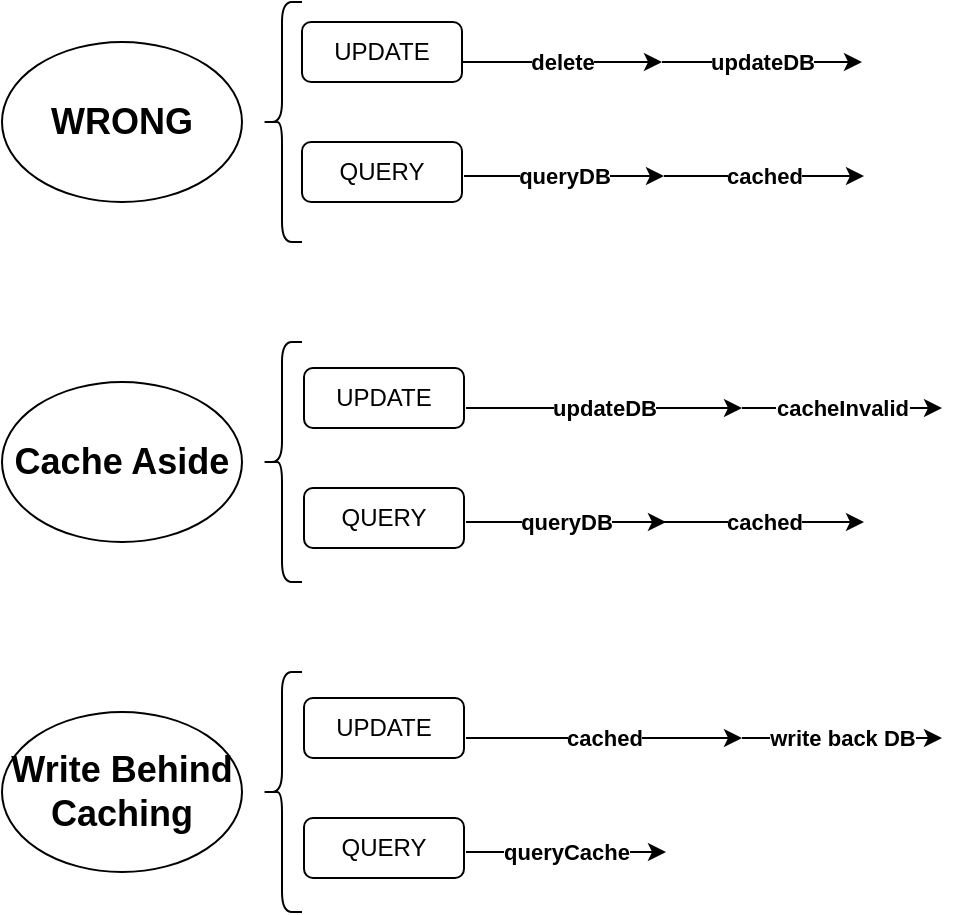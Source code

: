<mxfile version="17.4.6" type="github">
  <diagram id="ndczZ9Gy_RNmTej-U90v" name="第 1 页">
    <mxGraphModel dx="2417" dy="706" grid="1" gridSize="10" guides="1" tooltips="1" connect="1" arrows="1" fold="1" page="1" pageScale="1" pageWidth="827" pageHeight="1169" math="0" shadow="0">
      <root>
        <mxCell id="0" />
        <mxCell id="1" parent="0" />
        <mxCell id="prRPrdqXhxJs7oCPrpRs-13" value="delte" style="endArrow=classic;html=1;rounded=0;" parent="1" edge="1">
          <mxGeometry relative="1" as="geometry">
            <mxPoint x="110" y="80" as="sourcePoint" />
            <mxPoint x="210" y="80" as="targetPoint" />
          </mxGeometry>
        </mxCell>
        <mxCell id="prRPrdqXhxJs7oCPrpRs-14" value="delete" style="edgeLabel;resizable=0;html=1;align=center;verticalAlign=middle;fontStyle=1" parent="prRPrdqXhxJs7oCPrpRs-13" connectable="0" vertex="1">
          <mxGeometry relative="1" as="geometry" />
        </mxCell>
        <mxCell id="prRPrdqXhxJs7oCPrpRs-15" value="updateDB" style="endArrow=classic;html=1;rounded=0;fontStyle=1" parent="1" edge="1">
          <mxGeometry relative="1" as="geometry">
            <mxPoint x="210" y="80" as="sourcePoint" />
            <mxPoint x="310" y="80" as="targetPoint" />
          </mxGeometry>
        </mxCell>
        <mxCell id="prRPrdqXhxJs7oCPrpRs-18" value="" style="endArrow=classic;html=1;rounded=0;" parent="1" edge="1">
          <mxGeometry relative="1" as="geometry">
            <mxPoint x="111" y="137" as="sourcePoint" />
            <mxPoint x="211" y="137" as="targetPoint" />
          </mxGeometry>
        </mxCell>
        <mxCell id="prRPrdqXhxJs7oCPrpRs-19" value="queryDB" style="edgeLabel;resizable=0;html=1;align=center;verticalAlign=middle;fontStyle=1" parent="prRPrdqXhxJs7oCPrpRs-18" connectable="0" vertex="1">
          <mxGeometry relative="1" as="geometry" />
        </mxCell>
        <mxCell id="prRPrdqXhxJs7oCPrpRs-20" value="cached" style="endArrow=classic;html=1;rounded=0;fontStyle=1" parent="1" edge="1">
          <mxGeometry relative="1" as="geometry">
            <mxPoint x="211" y="137" as="sourcePoint" />
            <mxPoint x="311" y="137" as="targetPoint" />
          </mxGeometry>
        </mxCell>
        <mxCell id="prRPrdqXhxJs7oCPrpRs-22" value="UPDATE" style="rounded=1;whiteSpace=wrap;html=1;" parent="1" vertex="1">
          <mxGeometry x="30" y="60" width="80" height="30" as="geometry" />
        </mxCell>
        <mxCell id="prRPrdqXhxJs7oCPrpRs-23" value="QUERY" style="rounded=1;whiteSpace=wrap;html=1;" parent="1" vertex="1">
          <mxGeometry x="30" y="120" width="80" height="30" as="geometry" />
        </mxCell>
        <mxCell id="prRPrdqXhxJs7oCPrpRs-26" value="updateDB" style="endArrow=classic;html=1;rounded=0;fontStyle=1" parent="1" edge="1">
          <mxGeometry relative="1" as="geometry">
            <mxPoint x="112" y="253" as="sourcePoint" />
            <mxPoint x="250" y="253" as="targetPoint" />
          </mxGeometry>
        </mxCell>
        <mxCell id="prRPrdqXhxJs7oCPrpRs-27" value="" style="endArrow=classic;html=1;rounded=0;" parent="1" edge="1">
          <mxGeometry relative="1" as="geometry">
            <mxPoint x="112" y="310" as="sourcePoint" />
            <mxPoint x="212" y="310" as="targetPoint" />
          </mxGeometry>
        </mxCell>
        <mxCell id="prRPrdqXhxJs7oCPrpRs-28" value="queryDB" style="edgeLabel;resizable=0;html=1;align=center;verticalAlign=middle;fontStyle=1" parent="prRPrdqXhxJs7oCPrpRs-27" connectable="0" vertex="1">
          <mxGeometry relative="1" as="geometry" />
        </mxCell>
        <mxCell id="prRPrdqXhxJs7oCPrpRs-29" value="cached" style="endArrow=classic;html=1;rounded=0;fontStyle=1" parent="1" edge="1">
          <mxGeometry relative="1" as="geometry">
            <mxPoint x="211" y="310" as="sourcePoint" />
            <mxPoint x="311" y="310" as="targetPoint" />
          </mxGeometry>
        </mxCell>
        <mxCell id="prRPrdqXhxJs7oCPrpRs-30" value="UPDATE" style="rounded=1;whiteSpace=wrap;html=1;" parent="1" vertex="1">
          <mxGeometry x="31" y="233" width="80" height="30" as="geometry" />
        </mxCell>
        <mxCell id="prRPrdqXhxJs7oCPrpRs-31" value="QUERY" style="rounded=1;whiteSpace=wrap;html=1;" parent="1" vertex="1">
          <mxGeometry x="31" y="293" width="80" height="30" as="geometry" />
        </mxCell>
        <mxCell id="prRPrdqXhxJs7oCPrpRs-33" value="&lt;font style=&quot;font-size: 18px&quot;&gt;Cache Aside&lt;/font&gt;" style="ellipse;whiteSpace=wrap;html=1;fontStyle=1" parent="1" vertex="1">
          <mxGeometry x="-120" y="240" width="120" height="80" as="geometry" />
        </mxCell>
        <mxCell id="prRPrdqXhxJs7oCPrpRs-34" value="" style="shape=curlyBracket;whiteSpace=wrap;html=1;rounded=1;fontSize=18;" parent="1" vertex="1">
          <mxGeometry x="10" y="220" width="20" height="120" as="geometry" />
        </mxCell>
        <mxCell id="prRPrdqXhxJs7oCPrpRs-35" value="&lt;span style=&quot;font-size: 18px&quot;&gt;WRONG&lt;/span&gt;" style="ellipse;whiteSpace=wrap;html=1;fontStyle=1" parent="1" vertex="1">
          <mxGeometry x="-120" y="70" width="120" height="80" as="geometry" />
        </mxCell>
        <mxCell id="prRPrdqXhxJs7oCPrpRs-36" value="" style="shape=curlyBracket;whiteSpace=wrap;html=1;rounded=1;fontSize=18;" parent="1" vertex="1">
          <mxGeometry x="10" y="50" width="20" height="120" as="geometry" />
        </mxCell>
        <mxCell id="prRPrdqXhxJs7oCPrpRs-38" value="cacheInvalid" style="endArrow=classic;html=1;rounded=0;fontStyle=1" parent="1" edge="1">
          <mxGeometry relative="1" as="geometry">
            <mxPoint x="250" y="253" as="sourcePoint" />
            <mxPoint x="350" y="253" as="targetPoint" />
          </mxGeometry>
        </mxCell>
        <mxCell id="prRPrdqXhxJs7oCPrpRs-39" value="cached" style="endArrow=classic;html=1;rounded=0;fontStyle=1" parent="1" edge="1">
          <mxGeometry relative="1" as="geometry">
            <mxPoint x="112" y="418" as="sourcePoint" />
            <mxPoint x="250" y="418" as="targetPoint" />
          </mxGeometry>
        </mxCell>
        <mxCell id="prRPrdqXhxJs7oCPrpRs-40" value="" style="endArrow=classic;html=1;rounded=0;" parent="1" edge="1">
          <mxGeometry relative="1" as="geometry">
            <mxPoint x="112" y="475" as="sourcePoint" />
            <mxPoint x="212" y="475" as="targetPoint" />
          </mxGeometry>
        </mxCell>
        <mxCell id="prRPrdqXhxJs7oCPrpRs-41" value="queryCache" style="edgeLabel;resizable=0;html=1;align=center;verticalAlign=middle;fontStyle=1" parent="prRPrdqXhxJs7oCPrpRs-40" connectable="0" vertex="1">
          <mxGeometry relative="1" as="geometry" />
        </mxCell>
        <mxCell id="prRPrdqXhxJs7oCPrpRs-43" value="UPDATE" style="rounded=1;whiteSpace=wrap;html=1;" parent="1" vertex="1">
          <mxGeometry x="31" y="398" width="80" height="30" as="geometry" />
        </mxCell>
        <mxCell id="prRPrdqXhxJs7oCPrpRs-44" value="QUERY" style="rounded=1;whiteSpace=wrap;html=1;" parent="1" vertex="1">
          <mxGeometry x="31" y="458" width="80" height="30" as="geometry" />
        </mxCell>
        <mxCell id="prRPrdqXhxJs7oCPrpRs-45" value="&lt;font style=&quot;font-size: 18px&quot;&gt;Write Behind Caching&lt;/font&gt;" style="ellipse;whiteSpace=wrap;html=1;fontStyle=1" parent="1" vertex="1">
          <mxGeometry x="-120" y="405" width="120" height="80" as="geometry" />
        </mxCell>
        <mxCell id="prRPrdqXhxJs7oCPrpRs-46" value="" style="shape=curlyBracket;whiteSpace=wrap;html=1;rounded=1;fontSize=18;" parent="1" vertex="1">
          <mxGeometry x="10" y="385" width="20" height="120" as="geometry" />
        </mxCell>
        <mxCell id="prRPrdqXhxJs7oCPrpRs-47" value="write back DB" style="endArrow=classic;html=1;rounded=0;fontStyle=1" parent="1" edge="1">
          <mxGeometry relative="1" as="geometry">
            <mxPoint x="250" y="418" as="sourcePoint" />
            <mxPoint x="350" y="418" as="targetPoint" />
          </mxGeometry>
        </mxCell>
      </root>
    </mxGraphModel>
  </diagram>
</mxfile>
